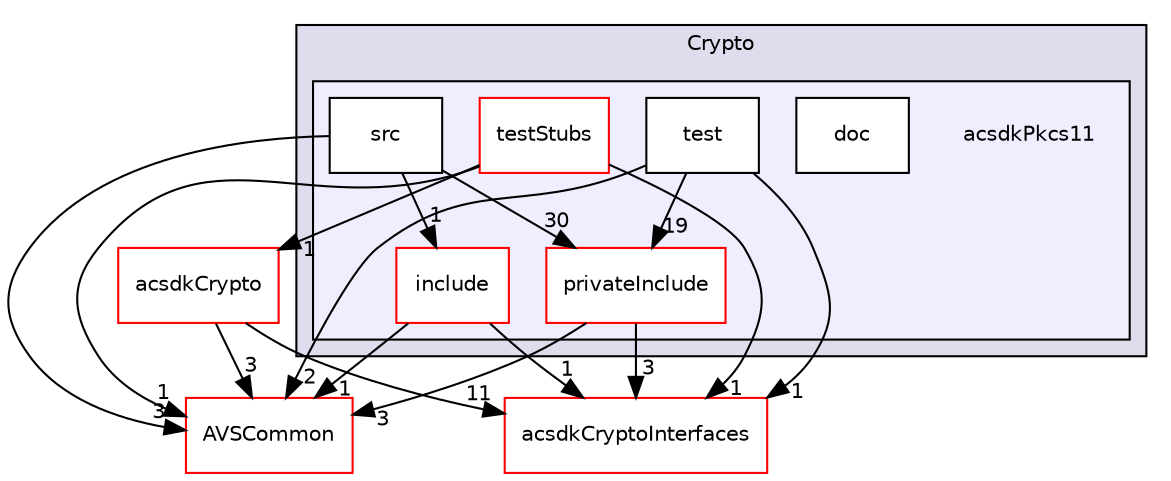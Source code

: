 digraph "/workplace/avs-device-sdk/core/Crypto/acsdkPkcs11" {
  compound=true
  node [ fontsize="10", fontname="Helvetica"];
  edge [ labelfontsize="10", labelfontname="Helvetica"];
  subgraph clusterdir_b73263857559cb03637ee9bf8846a03f {
    graph [ bgcolor="#ddddee", pencolor="black", label="Crypto" fontname="Helvetica", fontsize="10", URL="dir_b73263857559cb03637ee9bf8846a03f.html"]
  subgraph clusterdir_bd8b60e8e404fe8dca071a29b0b81e0d {
    graph [ bgcolor="#eeeeff", pencolor="black", label="" URL="dir_bd8b60e8e404fe8dca071a29b0b81e0d.html"];
    dir_bd8b60e8e404fe8dca071a29b0b81e0d [shape=plaintext label="acsdkPkcs11"];
    dir_b676ba7b5705dcf888f5ae12f18f8fe3 [shape=box label="doc" color="black" fillcolor="white" style="filled" URL="dir_b676ba7b5705dcf888f5ae12f18f8fe3.html"];
    dir_9a68918ec19e3a0055b1e90f12986f1f [shape=box label="include" color="red" fillcolor="white" style="filled" URL="dir_9a68918ec19e3a0055b1e90f12986f1f.html"];
    dir_b62ea3b99661486590efe9cb858df809 [shape=box label="privateInclude" color="red" fillcolor="white" style="filled" URL="dir_b62ea3b99661486590efe9cb858df809.html"];
    dir_d98c19e25779f5de5acb263c2e645a7d [shape=box label="src" color="black" fillcolor="white" style="filled" URL="dir_d98c19e25779f5de5acb263c2e645a7d.html"];
    dir_2a31268496d880b85352ae6c52b08974 [shape=box label="test" color="black" fillcolor="white" style="filled" URL="dir_2a31268496d880b85352ae6c52b08974.html"];
    dir_51ceec87b8cdae8d65778d798a9789f7 [shape=box label="testStubs" color="red" fillcolor="white" style="filled" URL="dir_51ceec87b8cdae8d65778d798a9789f7.html"];
  }
  }
  dir_6418a0282efa709f01c16160744ac46c [shape=box label="acsdkCrypto" fillcolor="white" style="filled" color="red" URL="dir_6418a0282efa709f01c16160744ac46c.html"];
  dir_13e65effb2bde530b17b3d5eefcd0266 [shape=box label="AVSCommon" fillcolor="white" style="filled" color="red" URL="dir_13e65effb2bde530b17b3d5eefcd0266.html"];
  dir_8d535980e8bcd8dca7a4900da179e35a [shape=box label="acsdkCryptoInterfaces" fillcolor="white" style="filled" color="red" URL="dir_8d535980e8bcd8dca7a4900da179e35a.html"];
  dir_51ceec87b8cdae8d65778d798a9789f7->dir_6418a0282efa709f01c16160744ac46c [headlabel="1", labeldistance=1.5 headhref="dir_000633_000583.html"];
  dir_51ceec87b8cdae8d65778d798a9789f7->dir_13e65effb2bde530b17b3d5eefcd0266 [headlabel="1", labeldistance=1.5 headhref="dir_000633_000017.html"];
  dir_51ceec87b8cdae8d65778d798a9789f7->dir_8d535980e8bcd8dca7a4900da179e35a [headlabel="1", labeldistance=1.5 headhref="dir_000633_000613.html"];
  dir_2a31268496d880b85352ae6c52b08974->dir_13e65effb2bde530b17b3d5eefcd0266 [headlabel="2", labeldistance=1.5 headhref="dir_000632_000017.html"];
  dir_2a31268496d880b85352ae6c52b08974->dir_b62ea3b99661486590efe9cb858df809 [headlabel="19", labeldistance=1.5 headhref="dir_000632_000588.html"];
  dir_2a31268496d880b85352ae6c52b08974->dir_8d535980e8bcd8dca7a4900da179e35a [headlabel="1", labeldistance=1.5 headhref="dir_000632_000613.html"];
  dir_6418a0282efa709f01c16160744ac46c->dir_13e65effb2bde530b17b3d5eefcd0266 [headlabel="3", labeldistance=1.5 headhref="dir_000583_000017.html"];
  dir_6418a0282efa709f01c16160744ac46c->dir_8d535980e8bcd8dca7a4900da179e35a [headlabel="11", labeldistance=1.5 headhref="dir_000583_000613.html"];
  dir_d98c19e25779f5de5acb263c2e645a7d->dir_9a68918ec19e3a0055b1e90f12986f1f [headlabel="1", labeldistance=1.5 headhref="dir_000631_000629.html"];
  dir_d98c19e25779f5de5acb263c2e645a7d->dir_13e65effb2bde530b17b3d5eefcd0266 [headlabel="3", labeldistance=1.5 headhref="dir_000631_000017.html"];
  dir_d98c19e25779f5de5acb263c2e645a7d->dir_b62ea3b99661486590efe9cb858df809 [headlabel="30", labeldistance=1.5 headhref="dir_000631_000588.html"];
  dir_9a68918ec19e3a0055b1e90f12986f1f->dir_13e65effb2bde530b17b3d5eefcd0266 [headlabel="1", labeldistance=1.5 headhref="dir_000629_000017.html"];
  dir_9a68918ec19e3a0055b1e90f12986f1f->dir_8d535980e8bcd8dca7a4900da179e35a [headlabel="1", labeldistance=1.5 headhref="dir_000629_000613.html"];
  dir_b62ea3b99661486590efe9cb858df809->dir_13e65effb2bde530b17b3d5eefcd0266 [headlabel="3", labeldistance=1.5 headhref="dir_000588_000017.html"];
  dir_b62ea3b99661486590efe9cb858df809->dir_8d535980e8bcd8dca7a4900da179e35a [headlabel="3", labeldistance=1.5 headhref="dir_000588_000613.html"];
}
